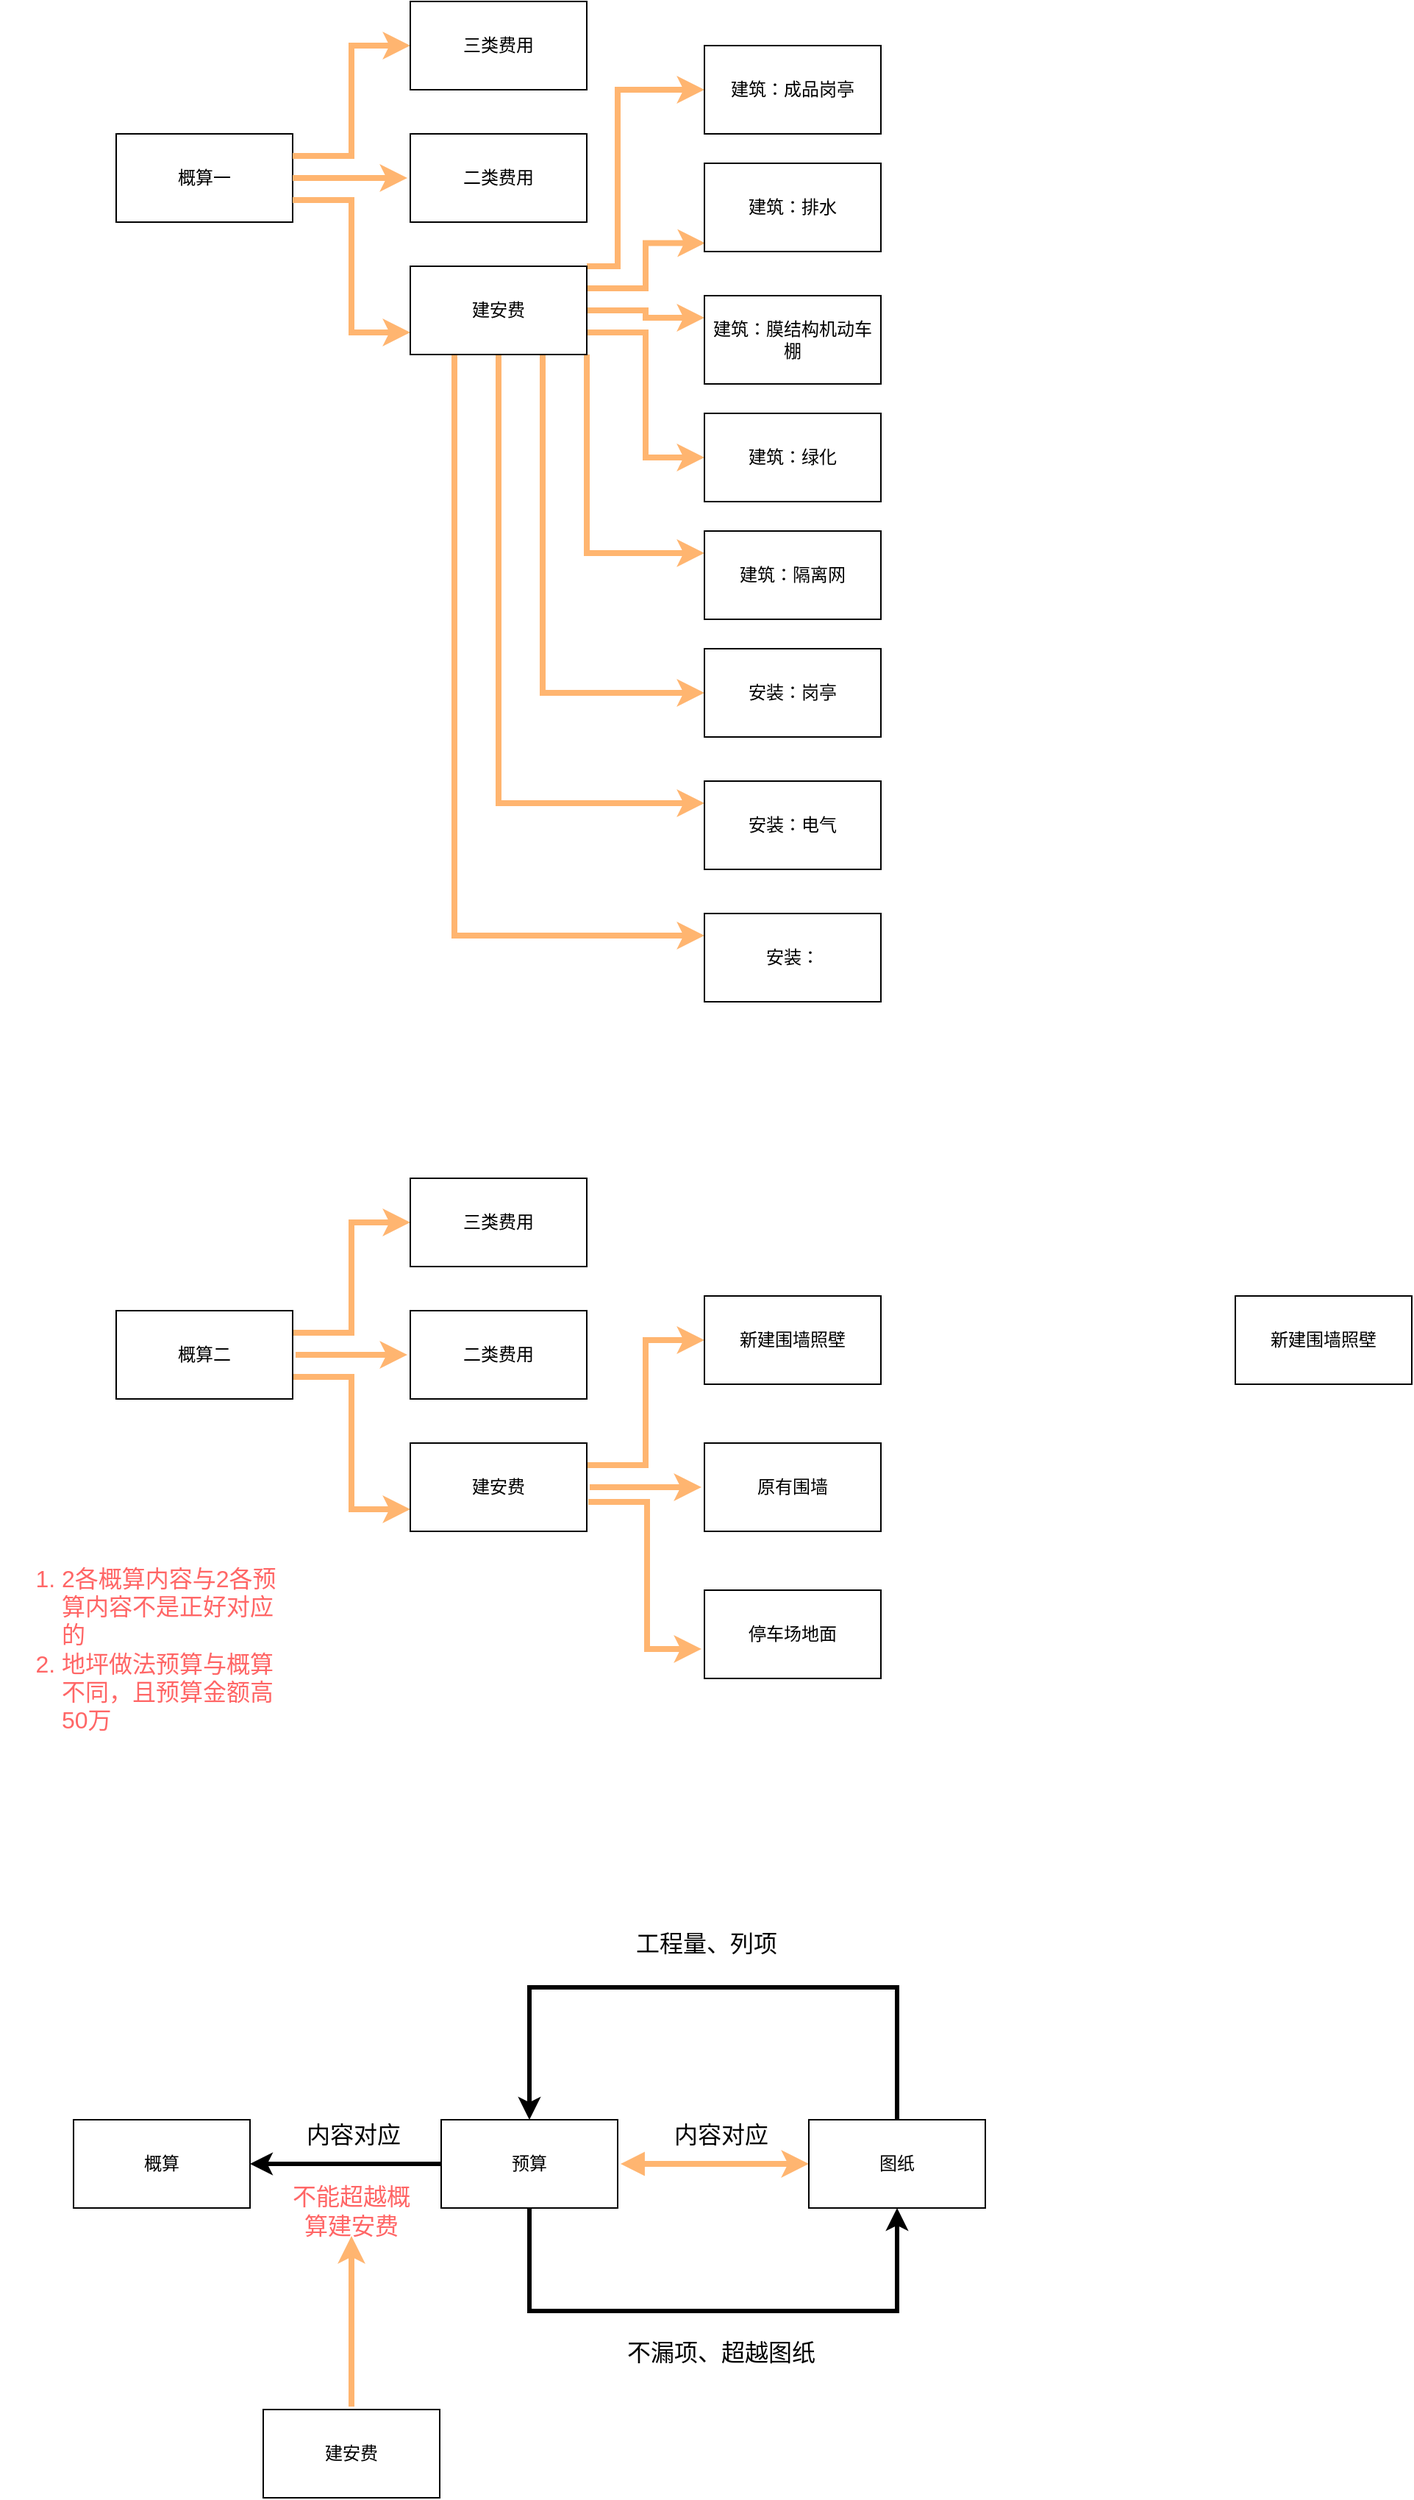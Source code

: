 <mxfile version="18.0.2" type="github">
  <diagram id="gnSNkafbzCCIT5434b_1" name="Page-1">
    <mxGraphModel dx="676" dy="2767" grid="1" gridSize="10" guides="1" tooltips="1" connect="1" arrows="1" fold="1" page="1" pageScale="1" pageWidth="827" pageHeight="1169" background="none" math="0" shadow="0">
      <root>
        <mxCell id="0" />
        <mxCell id="1" parent="0" />
        <mxCell id="iWLTTNfg7kQBC5YvRoqK-1" value="概算" style="rounded=0;whiteSpace=wrap;html=1;" parent="1" vertex="1">
          <mxGeometry x="50" y="120" width="120" height="60" as="geometry" />
        </mxCell>
        <mxCell id="iWLTTNfg7kQBC5YvRoqK-4" value="" style="edgeStyle=orthogonalEdgeStyle;orthogonalLoop=1;jettySize=auto;html=1;rounded=0;strokeWidth=3;" parent="1" source="iWLTTNfg7kQBC5YvRoqK-2" target="iWLTTNfg7kQBC5YvRoqK-1" edge="1">
          <mxGeometry relative="1" as="geometry" />
        </mxCell>
        <mxCell id="iWLTTNfg7kQBC5YvRoqK-5" value="内容对应" style="edgeLabel;html=1;align=center;verticalAlign=middle;resizable=0;points=[];fontSize=16;" parent="iWLTTNfg7kQBC5YvRoqK-4" vertex="1" connectable="0">
          <mxGeometry x="-0.322" y="-2" relative="1" as="geometry">
            <mxPoint x="-16" y="-18" as="offset" />
          </mxGeometry>
        </mxCell>
        <mxCell id="iWLTTNfg7kQBC5YvRoqK-11" style="edgeStyle=orthogonalEdgeStyle;rounded=0;orthogonalLoop=1;jettySize=auto;html=1;exitX=0.5;exitY=1;exitDx=0;exitDy=0;entryX=0.5;entryY=1;entryDx=0;entryDy=0;fontSize=16;strokeColor=default;strokeWidth=3;" parent="1" edge="1" target="iWLTTNfg7kQBC5YvRoqK-3" source="iWLTTNfg7kQBC5YvRoqK-2">
          <mxGeometry relative="1" as="geometry">
            <mxPoint x="420" y="161" as="sourcePoint" />
            <mxPoint x="550" y="161" as="targetPoint" />
            <Array as="points">
              <mxPoint x="360" y="250" />
              <mxPoint x="610" y="250" />
            </Array>
          </mxGeometry>
        </mxCell>
        <mxCell id="iWLTTNfg7kQBC5YvRoqK-12" value="不漏项、超越图纸" style="edgeLabel;html=1;align=center;verticalAlign=bottom;resizable=0;points=[];fontSize=16;" parent="iWLTTNfg7kQBC5YvRoqK-11" vertex="1" connectable="0">
          <mxGeometry x="0.26" y="2" relative="1" as="geometry">
            <mxPoint x="-46" y="41" as="offset" />
          </mxGeometry>
        </mxCell>
        <mxCell id="PJJ-QlD6DoD8dWd1bA27-1" style="orthogonalLoop=1;jettySize=auto;html=1;entryX=0;entryY=0.5;entryDx=0;entryDy=0;fontSize=16;strokeColor=#FFB570;strokeWidth=4;edgeStyle=orthogonalEdgeStyle;startArrow=block;targetPerimeterSpacing=2;sourcePerimeterSpacing=2;rounded=0;" edge="1" parent="1" source="iWLTTNfg7kQBC5YvRoqK-2" target="iWLTTNfg7kQBC5YvRoqK-3">
          <mxGeometry relative="1" as="geometry" />
        </mxCell>
        <mxCell id="PJJ-QlD6DoD8dWd1bA27-2" value="内容对应" style="edgeLabel;html=1;align=center;verticalAlign=middle;resizable=0;points=[];fontSize=16;" vertex="1" connectable="0" parent="PJJ-QlD6DoD8dWd1bA27-1">
          <mxGeometry x="0.16" y="-1" relative="1" as="geometry">
            <mxPoint x="-6" y="-21" as="offset" />
          </mxGeometry>
        </mxCell>
        <mxCell id="iWLTTNfg7kQBC5YvRoqK-2" value="预算" style="rounded=0;whiteSpace=wrap;html=1;" parent="1" vertex="1">
          <mxGeometry x="300" y="120" width="120" height="60" as="geometry" />
        </mxCell>
        <mxCell id="iWLTTNfg7kQBC5YvRoqK-9" style="edgeStyle=orthogonalEdgeStyle;rounded=0;orthogonalLoop=1;jettySize=auto;html=1;fontSize=16;strokeColor=default;strokeWidth=3;entryX=0.5;entryY=0;entryDx=0;entryDy=0;exitX=0.5;exitY=0;exitDx=0;exitDy=0;" parent="1" edge="1" target="iWLTTNfg7kQBC5YvRoqK-2" source="iWLTTNfg7kQBC5YvRoqK-3">
          <mxGeometry relative="1" as="geometry">
            <mxPoint x="550" y="137" as="sourcePoint" />
            <mxPoint x="340" y="80" as="targetPoint" />
            <Array as="points">
              <mxPoint x="610" y="30" />
              <mxPoint x="360" y="30" />
            </Array>
          </mxGeometry>
        </mxCell>
        <mxCell id="iWLTTNfg7kQBC5YvRoqK-10" value="工程量、列项" style="edgeLabel;html=1;align=center;verticalAlign=middle;resizable=0;points=[];fontSize=16;" parent="iWLTTNfg7kQBC5YvRoqK-9" vertex="1" connectable="0">
          <mxGeometry x="0.293" y="1" relative="1" as="geometry">
            <mxPoint x="58" y="-31" as="offset" />
          </mxGeometry>
        </mxCell>
        <mxCell id="iWLTTNfg7kQBC5YvRoqK-3" value="图纸" style="rounded=0;whiteSpace=wrap;html=1;" parent="1" vertex="1">
          <mxGeometry x="550" y="120" width="120" height="60" as="geometry" />
        </mxCell>
        <mxCell id="PJJ-QlD6DoD8dWd1bA27-3" value="&lt;font color=&quot;#ff6666&quot;&gt;不能超越概算建安费&lt;/font&gt;" style="text;html=1;strokeColor=none;fillColor=none;align=center;verticalAlign=middle;whiteSpace=wrap;rounded=0;fontSize=16;" vertex="1" parent="1">
          <mxGeometry x="194" y="167" width="90" height="30" as="geometry" />
        </mxCell>
        <mxCell id="PJJ-QlD6DoD8dWd1bA27-5" style="edgeStyle=orthogonalEdgeStyle;rounded=0;orthogonalLoop=1;jettySize=auto;html=1;fontSize=16;fontColor=#FF6666;startArrow=none;sourcePerimeterSpacing=2;targetPerimeterSpacing=2;strokeColor=#FFB570;strokeWidth=4;startFill=0;" edge="1" parent="1" source="PJJ-QlD6DoD8dWd1bA27-4" target="PJJ-QlD6DoD8dWd1bA27-3">
          <mxGeometry relative="1" as="geometry" />
        </mxCell>
        <mxCell id="PJJ-QlD6DoD8dWd1bA27-4" value="建安费" style="rounded=0;whiteSpace=wrap;html=1;" vertex="1" parent="1">
          <mxGeometry x="179" y="317" width="120" height="60" as="geometry" />
        </mxCell>
        <mxCell id="PJJ-QlD6DoD8dWd1bA27-6" value="概算一" style="rounded=0;whiteSpace=wrap;html=1;" vertex="1" parent="1">
          <mxGeometry x="79" y="-1230" width="120" height="60" as="geometry" />
        </mxCell>
        <mxCell id="PJJ-QlD6DoD8dWd1bA27-9" value="" style="edgeStyle=orthogonalEdgeStyle;rounded=0;orthogonalLoop=1;jettySize=auto;html=1;fontSize=16;fontColor=#FF6666;startArrow=none;startFill=0;sourcePerimeterSpacing=2;targetPerimeterSpacing=2;strokeColor=#FFB570;strokeWidth=4;" edge="1" parent="1" source="PJJ-QlD6DoD8dWd1bA27-7" target="PJJ-QlD6DoD8dWd1bA27-8">
          <mxGeometry relative="1" as="geometry" />
        </mxCell>
        <mxCell id="PJJ-QlD6DoD8dWd1bA27-14" style="edgeStyle=orthogonalEdgeStyle;rounded=0;orthogonalLoop=1;jettySize=auto;html=1;exitX=1;exitY=0.25;exitDx=0;exitDy=0;fontSize=16;fontColor=#FF6666;startArrow=none;startFill=0;sourcePerimeterSpacing=2;targetPerimeterSpacing=2;strokeColor=#FFB570;strokeWidth=4;entryX=0;entryY=0.5;entryDx=0;entryDy=0;" edge="1" parent="1" source="PJJ-QlD6DoD8dWd1bA27-7" target="PJJ-QlD6DoD8dWd1bA27-15">
          <mxGeometry relative="1" as="geometry">
            <mxPoint x="239" y="-480" as="targetPoint" />
          </mxGeometry>
        </mxCell>
        <mxCell id="PJJ-QlD6DoD8dWd1bA27-17" style="edgeStyle=orthogonalEdgeStyle;rounded=0;orthogonalLoop=1;jettySize=auto;html=1;exitX=1;exitY=0.75;exitDx=0;exitDy=0;entryX=0;entryY=0.75;entryDx=0;entryDy=0;fontSize=16;fontColor=#FF6666;startArrow=none;startFill=0;sourcePerimeterSpacing=2;targetPerimeterSpacing=2;strokeColor=#FFB570;strokeWidth=4;" edge="1" parent="1" source="PJJ-QlD6DoD8dWd1bA27-7" target="PJJ-QlD6DoD8dWd1bA27-16">
          <mxGeometry relative="1" as="geometry" />
        </mxCell>
        <mxCell id="PJJ-QlD6DoD8dWd1bA27-7" value="概算二" style="rounded=0;whiteSpace=wrap;html=1;" vertex="1" parent="1">
          <mxGeometry x="79" y="-430" width="120" height="60" as="geometry" />
        </mxCell>
        <mxCell id="PJJ-QlD6DoD8dWd1bA27-8" value="二类费用" style="rounded=0;whiteSpace=wrap;html=1;" vertex="1" parent="1">
          <mxGeometry x="279" y="-430" width="120" height="60" as="geometry" />
        </mxCell>
        <mxCell id="PJJ-QlD6DoD8dWd1bA27-15" value="三类费用" style="rounded=0;whiteSpace=wrap;html=1;" vertex="1" parent="1">
          <mxGeometry x="279" y="-520" width="120" height="60" as="geometry" />
        </mxCell>
        <mxCell id="PJJ-QlD6DoD8dWd1bA27-29" value="" style="edgeStyle=orthogonalEdgeStyle;rounded=0;orthogonalLoop=1;jettySize=auto;html=1;fontSize=16;fontColor=#FF6666;startArrow=none;startFill=0;sourcePerimeterSpacing=2;targetPerimeterSpacing=2;strokeColor=#FFB570;strokeWidth=4;" edge="1" parent="1" source="PJJ-QlD6DoD8dWd1bA27-16" target="PJJ-QlD6DoD8dWd1bA27-28">
          <mxGeometry relative="1" as="geometry" />
        </mxCell>
        <mxCell id="PJJ-QlD6DoD8dWd1bA27-31" value="" style="edgeStyle=orthogonalEdgeStyle;rounded=0;orthogonalLoop=1;jettySize=auto;html=1;fontSize=16;fontColor=#FF6666;startArrow=none;startFill=0;sourcePerimeterSpacing=2;targetPerimeterSpacing=2;strokeColor=#FFB570;strokeWidth=4;" edge="1" parent="1" target="PJJ-QlD6DoD8dWd1bA27-30">
          <mxGeometry relative="1" as="geometry">
            <mxPoint x="400" y="-300" as="sourcePoint" />
            <Array as="points">
              <mxPoint x="440" y="-300" />
              <mxPoint x="440" y="-200" />
            </Array>
          </mxGeometry>
        </mxCell>
        <mxCell id="PJJ-QlD6DoD8dWd1bA27-32" style="edgeStyle=orthogonalEdgeStyle;rounded=0;orthogonalLoop=1;jettySize=auto;html=1;exitX=1;exitY=0.25;exitDx=0;exitDy=0;fontSize=16;fontColor=#FF6666;startArrow=none;startFill=0;sourcePerimeterSpacing=2;targetPerimeterSpacing=2;strokeColor=#FFB570;strokeWidth=4;entryX=0;entryY=0.5;entryDx=0;entryDy=0;" edge="1" parent="1" source="PJJ-QlD6DoD8dWd1bA27-16" target="PJJ-QlD6DoD8dWd1bA27-33">
          <mxGeometry relative="1" as="geometry">
            <mxPoint x="450" y="-430" as="targetPoint" />
          </mxGeometry>
        </mxCell>
        <mxCell id="PJJ-QlD6DoD8dWd1bA27-16" value="建安费" style="rounded=0;whiteSpace=wrap;html=1;" vertex="1" parent="1">
          <mxGeometry x="279" y="-340" width="120" height="60" as="geometry" />
        </mxCell>
        <mxCell id="PJJ-QlD6DoD8dWd1bA27-27" value="&lt;ol&gt;&lt;li&gt;2各概算内容与2各预算内容不是正好对应的&lt;/li&gt;&lt;li&gt;地坪做法预算与概算不同，且预算金额高50万&lt;/li&gt;&lt;/ol&gt;" style="text;strokeColor=none;fillColor=none;html=1;whiteSpace=wrap;verticalAlign=middle;overflow=hidden;fontSize=16;fontColor=#FF6666;" vertex="1" parent="1">
          <mxGeometry y="-280" width="190" height="160" as="geometry" />
        </mxCell>
        <mxCell id="PJJ-QlD6DoD8dWd1bA27-28" value="原有围墙" style="rounded=0;whiteSpace=wrap;html=1;" vertex="1" parent="1">
          <mxGeometry x="479" y="-340" width="120" height="60" as="geometry" />
        </mxCell>
        <mxCell id="PJJ-QlD6DoD8dWd1bA27-30" value="停车场地面" style="rounded=0;whiteSpace=wrap;html=1;" vertex="1" parent="1">
          <mxGeometry x="479" y="-240" width="120" height="60" as="geometry" />
        </mxCell>
        <mxCell id="PJJ-QlD6DoD8dWd1bA27-33" value="新建围墙照壁" style="rounded=0;whiteSpace=wrap;html=1;" vertex="1" parent="1">
          <mxGeometry x="479" y="-440" width="120" height="60" as="geometry" />
        </mxCell>
        <mxCell id="PJJ-QlD6DoD8dWd1bA27-36" value="新建围墙照壁" style="rounded=0;whiteSpace=wrap;html=1;" vertex="1" parent="1">
          <mxGeometry x="840" y="-440" width="120" height="60" as="geometry" />
        </mxCell>
        <mxCell id="PJJ-QlD6DoD8dWd1bA27-37" value="" style="edgeStyle=orthogonalEdgeStyle;rounded=0;orthogonalLoop=1;jettySize=auto;html=1;fontSize=16;fontColor=#FF6666;startArrow=none;startFill=0;sourcePerimeterSpacing=2;targetPerimeterSpacing=2;strokeColor=#FFB570;strokeWidth=4;exitX=1;exitY=0.5;exitDx=0;exitDy=0;" edge="1" parent="1" target="PJJ-QlD6DoD8dWd1bA27-40" source="PJJ-QlD6DoD8dWd1bA27-6">
          <mxGeometry relative="1" as="geometry">
            <mxPoint x="201" y="-1200" as="sourcePoint" />
          </mxGeometry>
        </mxCell>
        <mxCell id="PJJ-QlD6DoD8dWd1bA27-38" style="edgeStyle=orthogonalEdgeStyle;rounded=0;orthogonalLoop=1;jettySize=auto;html=1;fontSize=16;fontColor=#FF6666;startArrow=none;startFill=0;sourcePerimeterSpacing=2;targetPerimeterSpacing=2;strokeColor=#FFB570;strokeWidth=4;entryX=0;entryY=0.5;entryDx=0;entryDy=0;exitX=1;exitY=0.25;exitDx=0;exitDy=0;" edge="1" parent="1" target="PJJ-QlD6DoD8dWd1bA27-41" source="PJJ-QlD6DoD8dWd1bA27-6">
          <mxGeometry relative="1" as="geometry">
            <mxPoint x="239" y="-1280" as="targetPoint" />
            <mxPoint x="205" y="-1215" as="sourcePoint" />
          </mxGeometry>
        </mxCell>
        <mxCell id="PJJ-QlD6DoD8dWd1bA27-39" style="edgeStyle=orthogonalEdgeStyle;rounded=0;orthogonalLoop=1;jettySize=auto;html=1;entryX=0;entryY=0.75;entryDx=0;entryDy=0;fontSize=16;fontColor=#FF6666;startArrow=none;startFill=0;sourcePerimeterSpacing=2;targetPerimeterSpacing=2;strokeColor=#FFB570;strokeWidth=4;exitX=1;exitY=0.75;exitDx=0;exitDy=0;" edge="1" parent="1" target="PJJ-QlD6DoD8dWd1bA27-42" source="PJJ-QlD6DoD8dWd1bA27-6">
          <mxGeometry relative="1" as="geometry">
            <mxPoint x="199" y="-1180" as="sourcePoint" />
          </mxGeometry>
        </mxCell>
        <mxCell id="PJJ-QlD6DoD8dWd1bA27-40" value="二类费用" style="rounded=0;whiteSpace=wrap;html=1;" vertex="1" parent="1">
          <mxGeometry x="279" y="-1230" width="120" height="60" as="geometry" />
        </mxCell>
        <mxCell id="PJJ-QlD6DoD8dWd1bA27-41" value="三类费用" style="rounded=0;whiteSpace=wrap;html=1;" vertex="1" parent="1">
          <mxGeometry x="279" y="-1320" width="120" height="60" as="geometry" />
        </mxCell>
        <mxCell id="PJJ-QlD6DoD8dWd1bA27-44" value="" style="edgeStyle=orthogonalEdgeStyle;rounded=0;orthogonalLoop=1;jettySize=auto;html=1;fontSize=16;fontColor=#FF6666;startArrow=none;startFill=0;sourcePerimeterSpacing=2;targetPerimeterSpacing=2;strokeColor=#FFB570;strokeWidth=4;entryX=0;entryY=0.5;entryDx=0;entryDy=0;exitX=1;exitY=0;exitDx=0;exitDy=0;" edge="1" parent="1" source="PJJ-QlD6DoD8dWd1bA27-42" target="PJJ-QlD6DoD8dWd1bA27-43">
          <mxGeometry relative="1" as="geometry">
            <mxPoint x="380" y="-1150" as="sourcePoint" />
            <Array as="points">
              <mxPoint x="420" y="-1140" />
              <mxPoint x="420" y="-1260" />
            </Array>
          </mxGeometry>
        </mxCell>
        <mxCell id="PJJ-QlD6DoD8dWd1bA27-51" style="edgeStyle=orthogonalEdgeStyle;rounded=0;orthogonalLoop=1;jettySize=auto;html=1;exitX=1;exitY=0.25;exitDx=0;exitDy=0;entryX=0.004;entryY=0.904;entryDx=0;entryDy=0;entryPerimeter=0;fontSize=16;fontColor=#FF6666;startArrow=none;startFill=0;sourcePerimeterSpacing=2;targetPerimeterSpacing=2;strokeColor=#FFB570;strokeWidth=4;" edge="1" parent="1" source="PJJ-QlD6DoD8dWd1bA27-42" target="PJJ-QlD6DoD8dWd1bA27-46">
          <mxGeometry relative="1" as="geometry" />
        </mxCell>
        <mxCell id="PJJ-QlD6DoD8dWd1bA27-52" style="edgeStyle=orthogonalEdgeStyle;rounded=0;orthogonalLoop=1;jettySize=auto;html=1;exitX=1;exitY=0.5;exitDx=0;exitDy=0;entryX=0;entryY=0.25;entryDx=0;entryDy=0;fontSize=16;fontColor=#FF6666;startArrow=none;startFill=0;sourcePerimeterSpacing=2;targetPerimeterSpacing=2;strokeColor=#FFB570;strokeWidth=4;" edge="1" parent="1" source="PJJ-QlD6DoD8dWd1bA27-42" target="PJJ-QlD6DoD8dWd1bA27-47">
          <mxGeometry relative="1" as="geometry" />
        </mxCell>
        <mxCell id="PJJ-QlD6DoD8dWd1bA27-53" style="edgeStyle=orthogonalEdgeStyle;rounded=0;orthogonalLoop=1;jettySize=auto;html=1;exitX=1;exitY=0.75;exitDx=0;exitDy=0;entryX=0;entryY=0.5;entryDx=0;entryDy=0;fontSize=16;fontColor=#FF6666;startArrow=none;startFill=0;sourcePerimeterSpacing=2;targetPerimeterSpacing=2;strokeColor=#FFB570;strokeWidth=4;" edge="1" parent="1" source="PJJ-QlD6DoD8dWd1bA27-42" target="PJJ-QlD6DoD8dWd1bA27-48">
          <mxGeometry relative="1" as="geometry" />
        </mxCell>
        <mxCell id="PJJ-QlD6DoD8dWd1bA27-54" style="edgeStyle=orthogonalEdgeStyle;rounded=0;orthogonalLoop=1;jettySize=auto;html=1;exitX=1;exitY=1;exitDx=0;exitDy=0;entryX=0;entryY=0.25;entryDx=0;entryDy=0;fontSize=16;fontColor=#FF6666;startArrow=none;startFill=0;sourcePerimeterSpacing=2;targetPerimeterSpacing=2;strokeColor=#FFB570;strokeWidth=4;" edge="1" parent="1" source="PJJ-QlD6DoD8dWd1bA27-42" target="PJJ-QlD6DoD8dWd1bA27-49">
          <mxGeometry relative="1" as="geometry" />
        </mxCell>
        <mxCell id="PJJ-QlD6DoD8dWd1bA27-59" style="edgeStyle=orthogonalEdgeStyle;rounded=0;orthogonalLoop=1;jettySize=auto;html=1;exitX=0.75;exitY=1;exitDx=0;exitDy=0;entryX=0;entryY=0.5;entryDx=0;entryDy=0;fontSize=16;fontColor=#FF6666;startArrow=none;startFill=0;sourcePerimeterSpacing=2;targetPerimeterSpacing=2;strokeColor=#FFB570;strokeWidth=4;" edge="1" parent="1" source="PJJ-QlD6DoD8dWd1bA27-42" target="PJJ-QlD6DoD8dWd1bA27-56">
          <mxGeometry relative="1" as="geometry" />
        </mxCell>
        <mxCell id="PJJ-QlD6DoD8dWd1bA27-60" style="edgeStyle=orthogonalEdgeStyle;rounded=0;orthogonalLoop=1;jettySize=auto;html=1;exitX=0.5;exitY=1;exitDx=0;exitDy=0;entryX=0;entryY=0.25;entryDx=0;entryDy=0;fontSize=16;fontColor=#FF6666;startArrow=none;startFill=0;sourcePerimeterSpacing=2;targetPerimeterSpacing=2;strokeColor=#FFB570;strokeWidth=4;" edge="1" parent="1" source="PJJ-QlD6DoD8dWd1bA27-42" target="PJJ-QlD6DoD8dWd1bA27-57">
          <mxGeometry relative="1" as="geometry" />
        </mxCell>
        <mxCell id="PJJ-QlD6DoD8dWd1bA27-61" style="edgeStyle=orthogonalEdgeStyle;rounded=0;orthogonalLoop=1;jettySize=auto;html=1;exitX=0.25;exitY=1;exitDx=0;exitDy=0;entryX=0;entryY=0.25;entryDx=0;entryDy=0;fontSize=16;fontColor=#FF6666;startArrow=none;startFill=0;sourcePerimeterSpacing=2;targetPerimeterSpacing=2;strokeColor=#FFB570;strokeWidth=4;" edge="1" parent="1" source="PJJ-QlD6DoD8dWd1bA27-42" target="PJJ-QlD6DoD8dWd1bA27-58">
          <mxGeometry relative="1" as="geometry" />
        </mxCell>
        <mxCell id="PJJ-QlD6DoD8dWd1bA27-42" value="建安费" style="rounded=0;whiteSpace=wrap;html=1;" vertex="1" parent="1">
          <mxGeometry x="279" y="-1140" width="120" height="60" as="geometry" />
        </mxCell>
        <mxCell id="PJJ-QlD6DoD8dWd1bA27-43" value="建筑：成品岗亭" style="rounded=0;whiteSpace=wrap;html=1;" vertex="1" parent="1">
          <mxGeometry x="479" y="-1290" width="120" height="60" as="geometry" />
        </mxCell>
        <mxCell id="PJJ-QlD6DoD8dWd1bA27-46" value="建筑：排水" style="rounded=0;whiteSpace=wrap;html=1;" vertex="1" parent="1">
          <mxGeometry x="479" y="-1210" width="120" height="60" as="geometry" />
        </mxCell>
        <mxCell id="PJJ-QlD6DoD8dWd1bA27-47" value="建筑：膜结构机动车棚" style="rounded=0;whiteSpace=wrap;html=1;" vertex="1" parent="1">
          <mxGeometry x="479" y="-1120" width="120" height="60" as="geometry" />
        </mxCell>
        <mxCell id="PJJ-QlD6DoD8dWd1bA27-48" value="建筑：绿化" style="rounded=0;whiteSpace=wrap;html=1;" vertex="1" parent="1">
          <mxGeometry x="479" y="-1040" width="120" height="60" as="geometry" />
        </mxCell>
        <mxCell id="PJJ-QlD6DoD8dWd1bA27-49" value="建筑：隔离网" style="rounded=0;whiteSpace=wrap;html=1;" vertex="1" parent="1">
          <mxGeometry x="479" y="-960" width="120" height="60" as="geometry" />
        </mxCell>
        <mxCell id="PJJ-QlD6DoD8dWd1bA27-56" value="安装：岗亭" style="rounded=0;whiteSpace=wrap;html=1;" vertex="1" parent="1">
          <mxGeometry x="479" y="-880" width="120" height="60" as="geometry" />
        </mxCell>
        <mxCell id="PJJ-QlD6DoD8dWd1bA27-57" value="安装：电气" style="rounded=0;whiteSpace=wrap;html=1;" vertex="1" parent="1">
          <mxGeometry x="479" y="-790" width="120" height="60" as="geometry" />
        </mxCell>
        <mxCell id="PJJ-QlD6DoD8dWd1bA27-58" value="安装：" style="rounded=0;whiteSpace=wrap;html=1;" vertex="1" parent="1">
          <mxGeometry x="479" y="-700" width="120" height="60" as="geometry" />
        </mxCell>
      </root>
    </mxGraphModel>
  </diagram>
</mxfile>
